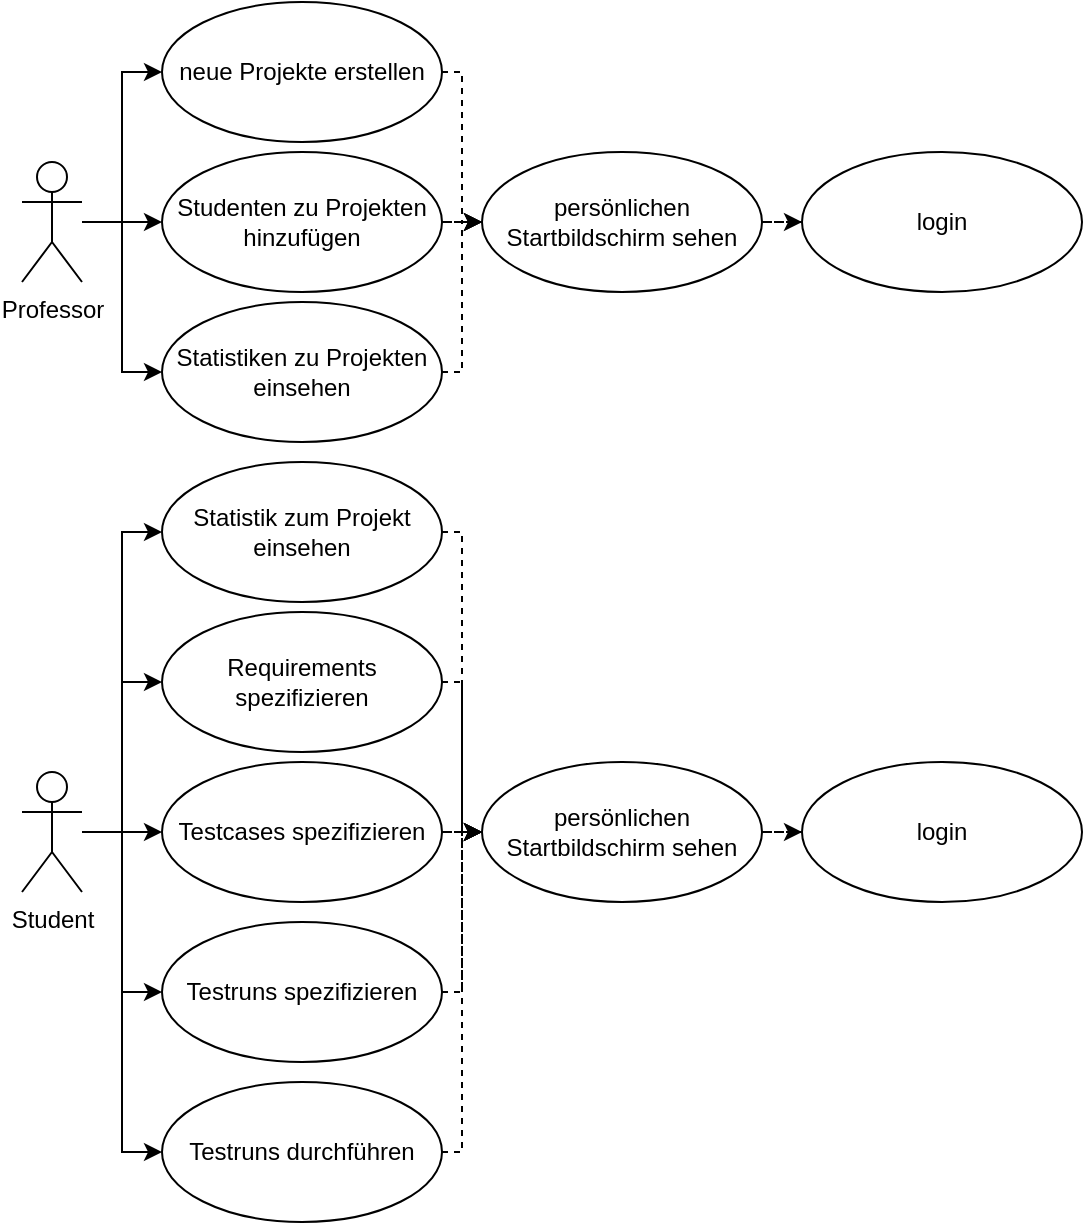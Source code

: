 <mxfile version="14.2.7" type="device"><diagram id="NQ2IEzPTBLqrJyrEJXri" name="Page-1"><mxGraphModel dx="1422" dy="774" grid="1" gridSize="10" guides="1" tooltips="1" connect="1" arrows="1" fold="1" page="1" pageScale="1" pageWidth="827" pageHeight="1169" math="0" shadow="0"><root><mxCell id="0"/><mxCell id="1" parent="0"/><mxCell id="dB8xmHLlNF0uOrQYTPEi-15" style="edgeStyle=orthogonalEdgeStyle;rounded=0;orthogonalLoop=1;jettySize=auto;html=1;entryX=0;entryY=0.5;entryDx=0;entryDy=0;" edge="1" parent="1" source="dB8xmHLlNF0uOrQYTPEi-1" target="dB8xmHLlNF0uOrQYTPEi-5"><mxGeometry relative="1" as="geometry"/></mxCell><mxCell id="dB8xmHLlNF0uOrQYTPEi-16" style="edgeStyle=orthogonalEdgeStyle;rounded=0;orthogonalLoop=1;jettySize=auto;html=1;entryX=0;entryY=0.5;entryDx=0;entryDy=0;" edge="1" parent="1" source="dB8xmHLlNF0uOrQYTPEi-1" target="dB8xmHLlNF0uOrQYTPEi-11"><mxGeometry relative="1" as="geometry"/></mxCell><mxCell id="dB8xmHLlNF0uOrQYTPEi-17" style="edgeStyle=orthogonalEdgeStyle;rounded=0;orthogonalLoop=1;jettySize=auto;html=1;entryX=0;entryY=0.5;entryDx=0;entryDy=0;" edge="1" parent="1" source="dB8xmHLlNF0uOrQYTPEi-1" target="dB8xmHLlNF0uOrQYTPEi-7"><mxGeometry relative="1" as="geometry"/></mxCell><mxCell id="dB8xmHLlNF0uOrQYTPEi-1" value="Professor" style="shape=umlActor;verticalLabelPosition=bottom;verticalAlign=top;html=1;" vertex="1" parent="1"><mxGeometry x="160" y="450" width="30" height="60" as="geometry"/></mxCell><mxCell id="dB8xmHLlNF0uOrQYTPEi-18" style="edgeStyle=orthogonalEdgeStyle;rounded=0;orthogonalLoop=1;jettySize=auto;html=1;entryX=0;entryY=0.5;entryDx=0;entryDy=0;dashed=1;" edge="1" parent="1" source="dB8xmHLlNF0uOrQYTPEi-5" target="dB8xmHLlNF0uOrQYTPEi-12"><mxGeometry relative="1" as="geometry"><Array as="points"><mxPoint x="380" y="405"/><mxPoint x="380" y="480"/></Array></mxGeometry></mxCell><mxCell id="dB8xmHLlNF0uOrQYTPEi-5" value="neue Projekte erstellen" style="ellipse;whiteSpace=wrap;html=1;" vertex="1" parent="1"><mxGeometry x="230" y="370" width="140" height="70" as="geometry"/></mxCell><mxCell id="dB8xmHLlNF0uOrQYTPEi-19" style="edgeStyle=orthogonalEdgeStyle;rounded=0;orthogonalLoop=1;jettySize=auto;html=1;entryX=0;entryY=0.5;entryDx=0;entryDy=0;dashed=1;" edge="1" parent="1" source="dB8xmHLlNF0uOrQYTPEi-7" target="dB8xmHLlNF0uOrQYTPEi-12"><mxGeometry relative="1" as="geometry"/></mxCell><mxCell id="dB8xmHLlNF0uOrQYTPEi-7" value="Studenten zu Projekten hinzufügen" style="ellipse;whiteSpace=wrap;html=1;" vertex="1" parent="1"><mxGeometry x="230" y="445" width="140" height="70" as="geometry"/></mxCell><mxCell id="dB8xmHLlNF0uOrQYTPEi-20" style="edgeStyle=orthogonalEdgeStyle;rounded=0;orthogonalLoop=1;jettySize=auto;html=1;dashed=1;" edge="1" parent="1" source="dB8xmHLlNF0uOrQYTPEi-11"><mxGeometry relative="1" as="geometry"><mxPoint x="390" y="480" as="targetPoint"/><Array as="points"><mxPoint x="380" y="555"/><mxPoint x="380" y="480"/></Array></mxGeometry></mxCell><mxCell id="dB8xmHLlNF0uOrQYTPEi-11" value="Statistiken zu Projekten einsehen" style="ellipse;whiteSpace=wrap;html=1;" vertex="1" parent="1"><mxGeometry x="230" y="520" width="140" height="70" as="geometry"/></mxCell><mxCell id="dB8xmHLlNF0uOrQYTPEi-24" style="edgeStyle=orthogonalEdgeStyle;rounded=0;orthogonalLoop=1;jettySize=auto;html=1;entryX=0;entryY=0.5;entryDx=0;entryDy=0;dashed=1;" edge="1" parent="1" source="dB8xmHLlNF0uOrQYTPEi-12" target="dB8xmHLlNF0uOrQYTPEi-13"><mxGeometry relative="1" as="geometry"/></mxCell><mxCell id="dB8xmHLlNF0uOrQYTPEi-12" value="persönlichen Startbildschirm sehen" style="ellipse;whiteSpace=wrap;html=1;" vertex="1" parent="1"><mxGeometry x="390" y="445" width="140" height="70" as="geometry"/></mxCell><mxCell id="dB8xmHLlNF0uOrQYTPEi-13" value="login" style="ellipse;whiteSpace=wrap;html=1;" vertex="1" parent="1"><mxGeometry x="550" y="445" width="140" height="70" as="geometry"/></mxCell><mxCell id="dB8xmHLlNF0uOrQYTPEi-26" style="edgeStyle=orthogonalEdgeStyle;rounded=0;orthogonalLoop=1;jettySize=auto;html=1;entryX=0;entryY=0.5;entryDx=0;entryDy=0;" edge="1" parent="1" source="dB8xmHLlNF0uOrQYTPEi-29" target="dB8xmHLlNF0uOrQYTPEi-31"><mxGeometry relative="1" as="geometry"/></mxCell><mxCell id="dB8xmHLlNF0uOrQYTPEi-27" style="edgeStyle=orthogonalEdgeStyle;rounded=0;orthogonalLoop=1;jettySize=auto;html=1;entryX=0;entryY=0.5;entryDx=0;entryDy=0;" edge="1" parent="1" source="dB8xmHLlNF0uOrQYTPEi-29" target="dB8xmHLlNF0uOrQYTPEi-35"><mxGeometry relative="1" as="geometry"/></mxCell><mxCell id="dB8xmHLlNF0uOrQYTPEi-28" style="edgeStyle=orthogonalEdgeStyle;rounded=0;orthogonalLoop=1;jettySize=auto;html=1;entryX=0;entryY=0.5;entryDx=0;entryDy=0;" edge="1" parent="1" source="dB8xmHLlNF0uOrQYTPEi-29" target="dB8xmHLlNF0uOrQYTPEi-33"><mxGeometry relative="1" as="geometry"/></mxCell><mxCell id="dB8xmHLlNF0uOrQYTPEi-41" style="edgeStyle=orthogonalEdgeStyle;rounded=0;orthogonalLoop=1;jettySize=auto;html=1;entryX=0;entryY=0.5;entryDx=0;entryDy=0;" edge="1" parent="1" source="dB8xmHLlNF0uOrQYTPEi-29" target="dB8xmHLlNF0uOrQYTPEi-39"><mxGeometry relative="1" as="geometry"/></mxCell><mxCell id="dB8xmHLlNF0uOrQYTPEi-42" style="edgeStyle=orthogonalEdgeStyle;rounded=0;orthogonalLoop=1;jettySize=auto;html=1;entryX=0;entryY=0.5;entryDx=0;entryDy=0;" edge="1" parent="1" source="dB8xmHLlNF0uOrQYTPEi-29" target="dB8xmHLlNF0uOrQYTPEi-40"><mxGeometry relative="1" as="geometry"/></mxCell><mxCell id="dB8xmHLlNF0uOrQYTPEi-29" value="Student" style="shape=umlActor;verticalLabelPosition=bottom;verticalAlign=top;html=1;" vertex="1" parent="1"><mxGeometry x="160" y="755" width="30" height="60" as="geometry"/></mxCell><mxCell id="dB8xmHLlNF0uOrQYTPEi-43" style="edgeStyle=orthogonalEdgeStyle;rounded=0;orthogonalLoop=1;jettySize=auto;html=1;entryX=0;entryY=0.5;entryDx=0;entryDy=0;dashed=1;" edge="1" parent="1" source="dB8xmHLlNF0uOrQYTPEi-31" target="dB8xmHLlNF0uOrQYTPEi-37"><mxGeometry relative="1" as="geometry"><Array as="points"><mxPoint x="380" y="635"/><mxPoint x="380" y="785"/></Array></mxGeometry></mxCell><mxCell id="dB8xmHLlNF0uOrQYTPEi-31" value="Statistik zum Projekt einsehen" style="ellipse;whiteSpace=wrap;html=1;" vertex="1" parent="1"><mxGeometry x="230" y="600" width="140" height="70" as="geometry"/></mxCell><mxCell id="dB8xmHLlNF0uOrQYTPEi-44" style="edgeStyle=orthogonalEdgeStyle;rounded=0;orthogonalLoop=1;jettySize=auto;html=1;entryX=0;entryY=0.5;entryDx=0;entryDy=0;dashed=1;" edge="1" parent="1" source="dB8xmHLlNF0uOrQYTPEi-33" target="dB8xmHLlNF0uOrQYTPEi-37"><mxGeometry relative="1" as="geometry"><Array as="points"><mxPoint x="380" y="710"/><mxPoint x="380" y="785"/></Array></mxGeometry></mxCell><mxCell id="dB8xmHLlNF0uOrQYTPEi-33" value="Requirements spezifizieren" style="ellipse;whiteSpace=wrap;html=1;" vertex="1" parent="1"><mxGeometry x="230" y="675" width="140" height="70" as="geometry"/></mxCell><mxCell id="dB8xmHLlNF0uOrQYTPEi-45" style="edgeStyle=orthogonalEdgeStyle;rounded=0;orthogonalLoop=1;jettySize=auto;html=1;entryX=0;entryY=0.5;entryDx=0;entryDy=0;dashed=1;" edge="1" parent="1" source="dB8xmHLlNF0uOrQYTPEi-35" target="dB8xmHLlNF0uOrQYTPEi-37"><mxGeometry relative="1" as="geometry"/></mxCell><mxCell id="dB8xmHLlNF0uOrQYTPEi-35" value="Testcases spezifizieren" style="ellipse;whiteSpace=wrap;html=1;" vertex="1" parent="1"><mxGeometry x="230" y="750" width="140" height="70" as="geometry"/></mxCell><mxCell id="dB8xmHLlNF0uOrQYTPEi-36" style="edgeStyle=orthogonalEdgeStyle;rounded=0;orthogonalLoop=1;jettySize=auto;html=1;entryX=0;entryY=0.5;entryDx=0;entryDy=0;dashed=1;" edge="1" parent="1" source="dB8xmHLlNF0uOrQYTPEi-37" target="dB8xmHLlNF0uOrQYTPEi-38"><mxGeometry relative="1" as="geometry"/></mxCell><mxCell id="dB8xmHLlNF0uOrQYTPEi-37" value="persönlichen Startbildschirm sehen" style="ellipse;whiteSpace=wrap;html=1;" vertex="1" parent="1"><mxGeometry x="390" y="750" width="140" height="70" as="geometry"/></mxCell><mxCell id="dB8xmHLlNF0uOrQYTPEi-38" value="login" style="ellipse;whiteSpace=wrap;html=1;" vertex="1" parent="1"><mxGeometry x="550" y="750" width="140" height="70" as="geometry"/></mxCell><mxCell id="dB8xmHLlNF0uOrQYTPEi-46" style="edgeStyle=orthogonalEdgeStyle;rounded=0;orthogonalLoop=1;jettySize=auto;html=1;entryX=0;entryY=0.5;entryDx=0;entryDy=0;dashed=1;" edge="1" parent="1" source="dB8xmHLlNF0uOrQYTPEi-39" target="dB8xmHLlNF0uOrQYTPEi-37"><mxGeometry relative="1" as="geometry"><Array as="points"><mxPoint x="380" y="865"/><mxPoint x="380" y="785"/></Array></mxGeometry></mxCell><mxCell id="dB8xmHLlNF0uOrQYTPEi-39" value="Testruns spezifizieren" style="ellipse;whiteSpace=wrap;html=1;" vertex="1" parent="1"><mxGeometry x="230" y="830" width="140" height="70" as="geometry"/></mxCell><mxCell id="dB8xmHLlNF0uOrQYTPEi-47" style="edgeStyle=orthogonalEdgeStyle;rounded=0;orthogonalLoop=1;jettySize=auto;html=1;entryX=0;entryY=0.5;entryDx=0;entryDy=0;dashed=1;" edge="1" parent="1" source="dB8xmHLlNF0uOrQYTPEi-40" target="dB8xmHLlNF0uOrQYTPEi-37"><mxGeometry relative="1" as="geometry"><Array as="points"><mxPoint x="380" y="945"/><mxPoint x="380" y="785"/></Array></mxGeometry></mxCell><mxCell id="dB8xmHLlNF0uOrQYTPEi-40" value="Testruns durchführen" style="ellipse;whiteSpace=wrap;html=1;" vertex="1" parent="1"><mxGeometry x="230" y="910" width="140" height="70" as="geometry"/></mxCell></root></mxGraphModel></diagram></mxfile>